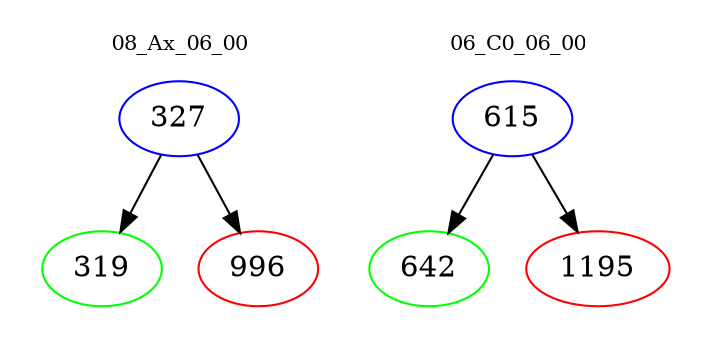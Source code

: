 digraph{
subgraph cluster_0 {
color = white
label = "08_Ax_06_00";
fontsize=10;
T0_327 [label="327", color="blue"]
T0_327 -> T0_319 [color="black"]
T0_319 [label="319", color="green"]
T0_327 -> T0_996 [color="black"]
T0_996 [label="996", color="red"]
}
subgraph cluster_1 {
color = white
label = "06_C0_06_00";
fontsize=10;
T1_615 [label="615", color="blue"]
T1_615 -> T1_642 [color="black"]
T1_642 [label="642", color="green"]
T1_615 -> T1_1195 [color="black"]
T1_1195 [label="1195", color="red"]
}
}
